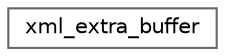 digraph "类继承关系图"
{
 // INTERACTIVE_SVG=YES
 // LATEX_PDF_SIZE
  bgcolor="transparent";
  edge [fontname=Helvetica,fontsize=10,labelfontname=Helvetica,labelfontsize=10];
  node [fontname=Helvetica,fontsize=10,shape=box,height=0.2,width=0.4];
  rankdir="LR";
  Node0 [id="Node000000",label="xml_extra_buffer",height=0.2,width=0.4,color="grey40", fillcolor="white", style="filled",URL="$dd/dc3/structxml__extra__buffer.html",tooltip=" "];
}
